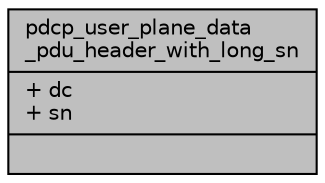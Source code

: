 digraph "pdcp_user_plane_data_pdu_header_with_long_sn"
{
 // LATEX_PDF_SIZE
  edge [fontname="Helvetica",fontsize="10",labelfontname="Helvetica",labelfontsize="10"];
  node [fontname="Helvetica",fontsize="10",shape=record];
  Node1 [label="{pdcp_user_plane_data\l_pdu_header_with_long_sn\n|+ dc\l+ sn\l|}",height=0.2,width=0.4,color="black", fillcolor="grey75", style="filled", fontcolor="black",tooltip=" "];
}
